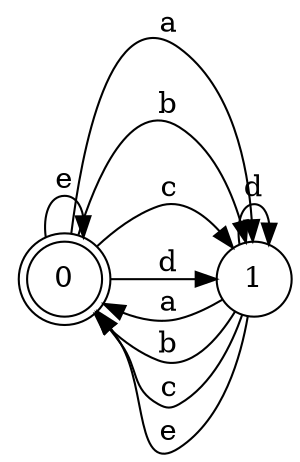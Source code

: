 digraph n2_7 {
__start0 [label="" shape="none"];

rankdir=LR;
size="8,5";

s0 [style="rounded,filled", color="black", fillcolor="white" shape="doublecircle", label="0"];
s1 [style="filled", color="black", fillcolor="white" shape="circle", label="1"];
s0 -> s1 [label="a"];
s0 -> s1 [label="b"];
s0 -> s1 [label="c"];
s0 -> s1 [label="d"];
s0 -> s0 [label="e"];
s1 -> s0 [label="a"];
s1 -> s0 [label="b"];
s1 -> s0 [label="c"];
s1 -> s1 [label="d"];
s1 -> s0 [label="e"];

}